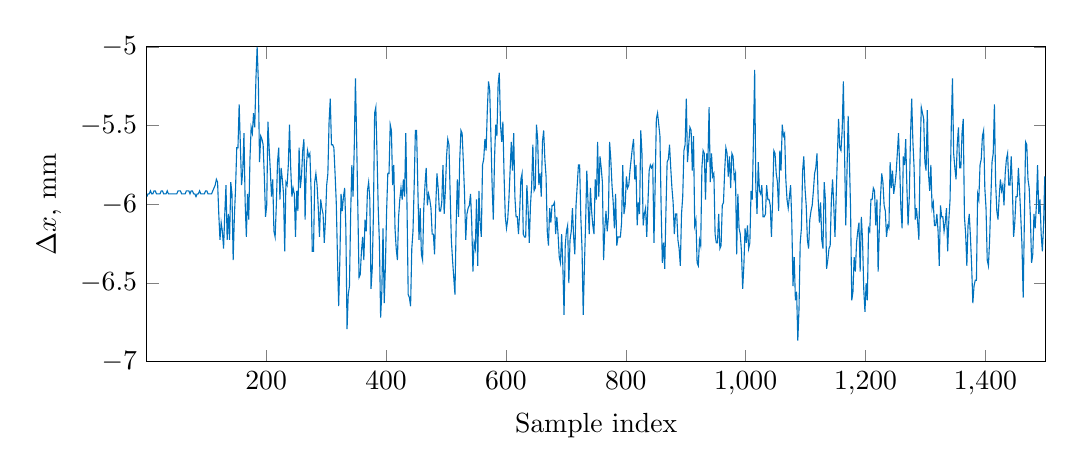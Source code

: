 % This file was created by matlab2tikz.
% Minimal pgfplots version: 1.3
%
\definecolor{mycolor1}{rgb}{0.0,0.447,0.741}%
%
\begin{tikzpicture}

\begin{axis}[%
width=11.411cm,
height=4cm,
at={(0cm,0cm)},
scale only axis,
xmin=1,
xmax=1500,
xlabel={Sample index},
ymin=-7,
ymax=-4.999,
ylabel={$\Delta x$, mm},
legend style={legend cell align=left,align=left,draw=white!15!black}
]
\addplot [color=mycolor1,solid,forget plot]
  table[row sep=crcr]{%
1	-5.951\\
3	-5.933\\
5	-5.933\\
7	-5.914\\
9	-5.933\\
11	-5.933\\
13	-5.914\\
15	-5.914\\
17	-5.933\\
19	-5.933\\
21	-5.933\\
23	-5.933\\
25	-5.914\\
27	-5.914\\
29	-5.933\\
31	-5.933\\
33	-5.933\\
35	-5.914\\
37	-5.933\\
39	-5.933\\
41	-5.933\\
43	-5.933\\
45	-5.933\\
47	-5.933\\
49	-5.933\\
51	-5.933\\
53	-5.914\\
55	-5.914\\
57	-5.914\\
59	-5.933\\
61	-5.933\\
63	-5.933\\
65	-5.933\\
67	-5.914\\
69	-5.914\\
71	-5.914\\
73	-5.933\\
75	-5.914\\
77	-5.914\\
79	-5.933\\
81	-5.933\\
83	-5.951\\
85	-5.933\\
87	-5.933\\
89	-5.914\\
91	-5.933\\
93	-5.933\\
95	-5.933\\
97	-5.933\\
99	-5.914\\
101	-5.914\\
103	-5.933\\
105	-5.933\\
107	-5.933\\
109	-5.933\\
111	-5.914\\
113	-5.896\\
115	-5.878\\
117	-5.841\\
119	-5.859\\
121	-6.061\\
123	-6.226\\
125	-6.116\\
127	-6.171\\
129	-6.281\\
131	-6.061\\
133	-5.878\\
135	-6.226\\
137	-6.061\\
139	-6.226\\
141	-5.859\\
143	-5.933\\
145	-6.354\\
147	-6.079\\
149	-5.896\\
151	-5.64\\
153	-5.64\\
155	-5.365\\
157	-5.621\\
159	-5.878\\
161	-5.786\\
163	-5.548\\
165	-5.988\\
167	-6.207\\
169	-5.933\\
171	-6.097\\
173	-5.713\\
175	-5.511\\
177	-5.548\\
179	-5.42\\
181	-5.511\\
183	-5.2\\
185	-4.999\\
187	-5.219\\
189	-5.731\\
191	-5.566\\
193	-5.585\\
195	-5.621\\
197	-5.823\\
199	-6.079\\
201	-6.006\\
203	-5.475\\
205	-5.64\\
207	-5.786\\
209	-5.951\\
211	-5.841\\
213	-6.171\\
215	-6.207\\
217	-6.006\\
219	-5.731\\
221	-5.64\\
223	-5.969\\
225	-5.768\\
227	-5.841\\
229	-5.933\\
231	-6.299\\
233	-5.859\\
235	-5.878\\
237	-5.75\\
239	-5.493\\
241	-5.768\\
243	-5.951\\
245	-5.896\\
247	-5.933\\
249	-6.207\\
251	-5.914\\
253	-6.042\\
255	-5.64\\
257	-5.896\\
259	-5.823\\
261	-5.658\\
263	-5.585\\
265	-6.097\\
267	-5.768\\
269	-5.658\\
271	-5.695\\
273	-5.676\\
275	-5.914\\
277	-6.299\\
279	-6.299\\
281	-5.859\\
283	-5.804\\
285	-5.878\\
287	-6.024\\
289	-6.207\\
291	-5.969\\
293	-6.024\\
295	-6.061\\
297	-6.244\\
299	-6.097\\
301	-5.878\\
303	-5.804\\
305	-5.475\\
307	-5.328\\
309	-5.621\\
311	-5.621\\
313	-5.64\\
315	-5.804\\
317	-5.988\\
319	-6.335\\
321	-6.647\\
323	-6.354\\
325	-5.933\\
327	-6.042\\
329	-5.951\\
331	-5.896\\
333	-6.152\\
335	-6.793\\
337	-6.573\\
339	-6.519\\
341	-6.061\\
343	-5.75\\
345	-5.951\\
347	-5.64\\
349	-5.2\\
351	-5.585\\
353	-6.024\\
355	-6.464\\
357	-6.445\\
359	-6.299\\
361	-6.207\\
363	-6.354\\
365	-6.097\\
367	-6.171\\
369	-5.914\\
371	-5.859\\
373	-5.969\\
375	-6.537\\
377	-6.409\\
379	-6.061\\
381	-5.42\\
383	-5.383\\
385	-5.676\\
387	-6.024\\
389	-6.244\\
391	-6.72\\
393	-6.555\\
395	-6.152\\
397	-6.628\\
399	-6.39\\
401	-6.042\\
403	-5.804\\
405	-5.804\\
407	-5.493\\
409	-5.53\\
411	-5.878\\
413	-5.75\\
415	-6.152\\
417	-6.281\\
419	-6.354\\
421	-6.079\\
423	-5.969\\
425	-5.896\\
427	-5.969\\
429	-5.841\\
431	-5.951\\
433	-5.548\\
435	-6.006\\
437	-6.573\\
439	-6.592\\
441	-6.647\\
443	-6.281\\
445	-6.171\\
447	-5.878\\
449	-5.53\\
451	-5.53\\
453	-5.878\\
455	-6.226\\
457	-6.024\\
459	-6.317\\
461	-6.354\\
463	-6.024\\
465	-5.878\\
467	-5.768\\
469	-6.006\\
471	-5.933\\
473	-5.969\\
475	-6.024\\
477	-6.189\\
479	-6.189\\
481	-6.317\\
483	-6.006\\
485	-5.804\\
487	-5.896\\
489	-6.042\\
491	-6.042\\
493	-5.988\\
495	-5.75\\
497	-6.061\\
499	-5.914\\
501	-5.695\\
503	-5.585\\
505	-5.621\\
507	-5.933\\
509	-6.226\\
511	-6.354\\
513	-6.464\\
515	-6.573\\
517	-6.134\\
519	-5.841\\
521	-6.079\\
523	-5.713\\
525	-5.53\\
527	-5.548\\
529	-5.731\\
531	-5.933\\
533	-6.226\\
535	-6.061\\
537	-6.024\\
539	-6.006\\
541	-5.933\\
543	-6.116\\
545	-6.427\\
547	-6.244\\
549	-6.281\\
551	-5.969\\
553	-6.39\\
555	-5.914\\
557	-6.116\\
559	-6.207\\
561	-5.75\\
563	-5.713\\
565	-5.585\\
567	-5.658\\
569	-5.402\\
571	-5.219\\
573	-5.273\\
575	-5.566\\
577	-5.878\\
579	-6.097\\
581	-5.713\\
583	-5.493\\
585	-5.566\\
587	-5.237\\
589	-5.164\\
591	-5.493\\
593	-5.603\\
595	-5.475\\
597	-5.823\\
599	-6.079\\
601	-6.152\\
603	-6.097\\
605	-5.969\\
607	-5.786\\
609	-5.603\\
611	-5.786\\
613	-5.548\\
615	-5.951\\
617	-6.079\\
619	-6.079\\
621	-6.189\\
623	-6.042\\
625	-5.841\\
627	-5.804\\
629	-6.189\\
631	-6.207\\
633	-6.207\\
635	-5.878\\
637	-6.024\\
639	-6.244\\
641	-6.006\\
643	-5.878\\
645	-5.621\\
647	-5.914\\
649	-5.896\\
651	-5.493\\
653	-5.585\\
655	-5.878\\
657	-5.804\\
659	-5.951\\
661	-5.603\\
663	-5.53\\
665	-5.713\\
667	-5.823\\
669	-6.171\\
671	-6.262\\
673	-6.024\\
675	-6.116\\
677	-6.006\\
679	-6.006\\
681	-5.988\\
683	-6.189\\
685	-6.079\\
687	-6.189\\
689	-6.335\\
691	-6.372\\
693	-6.189\\
695	-6.39\\
697	-6.702\\
699	-6.262\\
701	-6.171\\
703	-6.134\\
705	-6.5\\
707	-6.226\\
709	-6.171\\
711	-6.024\\
713	-6.207\\
715	-6.317\\
717	-6.006\\
719	-5.878\\
721	-5.75\\
723	-5.75\\
725	-6.079\\
727	-6.281\\
729	-6.702\\
731	-6.39\\
733	-6.116\\
735	-5.786\\
737	-5.988\\
739	-6.189\\
741	-5.896\\
743	-6.042\\
745	-6.134\\
747	-6.189\\
749	-5.841\\
751	-5.969\\
753	-5.603\\
755	-5.951\\
757	-5.695\\
759	-5.768\\
761	-5.859\\
763	-6.354\\
765	-6.152\\
767	-6.042\\
769	-6.171\\
771	-6.079\\
773	-5.603\\
775	-5.713\\
777	-5.878\\
779	-5.988\\
781	-6.152\\
783	-5.933\\
785	-6.262\\
787	-6.207\\
789	-6.207\\
791	-6.207\\
793	-6.116\\
795	-5.75\\
797	-6.061\\
799	-6.006\\
801	-5.823\\
803	-5.896\\
805	-5.878\\
807	-5.786\\
809	-5.713\\
811	-5.64\\
813	-5.585\\
815	-5.841\\
817	-5.75\\
819	-6.134\\
821	-5.988\\
823	-6.061\\
825	-5.53\\
827	-5.676\\
829	-6.134\\
831	-6.061\\
833	-6.024\\
835	-6.207\\
837	-5.988\\
839	-5.786\\
841	-5.75\\
843	-5.768\\
845	-5.75\\
847	-6.244\\
849	-5.878\\
851	-5.457\\
853	-5.42\\
855	-5.493\\
857	-5.566\\
859	-6.024\\
861	-6.372\\
863	-6.244\\
865	-6.409\\
867	-6.042\\
869	-5.731\\
871	-5.713\\
873	-5.621\\
875	-5.768\\
877	-5.896\\
879	-5.988\\
881	-6.189\\
883	-6.061\\
885	-6.061\\
887	-6.226\\
889	-6.281\\
891	-6.39\\
893	-6.061\\
895	-5.951\\
897	-5.658\\
899	-5.621\\
901	-5.328\\
903	-5.731\\
905	-5.621\\
907	-5.511\\
909	-5.53\\
911	-5.786\\
913	-5.566\\
915	-6.134\\
917	-6.097\\
919	-6.372\\
921	-6.39\\
923	-6.226\\
925	-6.262\\
927	-5.768\\
929	-5.658\\
931	-5.676\\
933	-5.969\\
935	-5.676\\
937	-5.731\\
939	-5.383\\
941	-5.859\\
943	-5.676\\
945	-5.823\\
947	-5.804\\
949	-6.189\\
951	-6.244\\
953	-6.244\\
955	-6.061\\
957	-6.281\\
959	-6.262\\
961	-6.006\\
963	-5.988\\
965	-5.786\\
967	-5.64\\
969	-5.676\\
971	-5.823\\
973	-5.695\\
975	-5.896\\
977	-5.676\\
979	-5.695\\
981	-5.841\\
983	-5.804\\
985	-6.317\\
987	-5.933\\
989	-6.152\\
991	-6.189\\
993	-6.299\\
995	-6.537\\
997	-6.39\\
999	-6.152\\
1001	-6.244\\
1003	-6.134\\
1005	-6.281\\
1007	-6.244\\
1009	-5.914\\
1011	-5.969\\
1013	-5.585\\
1015	-5.145\\
1017	-5.896\\
1019	-6.061\\
1021	-5.731\\
1023	-5.914\\
1025	-5.933\\
1027	-5.878\\
1029	-6.079\\
1031	-6.079\\
1033	-6.061\\
1035	-5.878\\
1037	-5.969\\
1039	-5.969\\
1041	-6.006\\
1043	-6.207\\
1045	-5.969\\
1047	-5.658\\
1049	-5.676\\
1051	-5.804\\
1053	-5.859\\
1055	-6.042\\
1057	-5.658\\
1059	-5.786\\
1061	-5.493\\
1063	-5.566\\
1065	-5.548\\
1067	-5.841\\
1069	-5.969\\
1071	-6.024\\
1073	-5.951\\
1075	-5.878\\
1077	-6.116\\
1079	-6.519\\
1081	-6.335\\
1083	-6.61\\
1085	-6.555\\
1087	-6.866\\
1089	-6.665\\
1091	-6.244\\
1093	-6.152\\
1095	-5.786\\
1097	-5.695\\
1099	-5.896\\
1101	-6.006\\
1103	-6.226\\
1105	-6.281\\
1107	-6.097\\
1109	-6.042\\
1111	-6.006\\
1113	-5.914\\
1115	-5.804\\
1117	-5.768\\
1119	-5.676\\
1121	-5.969\\
1123	-6.116\\
1125	-5.988\\
1127	-6.226\\
1129	-6.281\\
1131	-5.859\\
1133	-5.969\\
1135	-6.409\\
1137	-6.354\\
1139	-6.281\\
1141	-6.262\\
1143	-5.969\\
1145	-5.841\\
1147	-6.006\\
1149	-6.207\\
1151	-5.951\\
1153	-5.695\\
1155	-5.457\\
1157	-5.64\\
1159	-5.658\\
1161	-5.53\\
1163	-5.219\\
1165	-5.676\\
1167	-6.134\\
1169	-5.804\\
1171	-5.438\\
1173	-5.713\\
1175	-6.024\\
1177	-6.61\\
1179	-6.555\\
1181	-6.335\\
1183	-6.427\\
1185	-6.244\\
1187	-6.171\\
1189	-6.116\\
1191	-6.427\\
1193	-6.079\\
1195	-6.226\\
1197	-6.537\\
1199	-6.683\\
1201	-6.5\\
1203	-6.61\\
1205	-6.152\\
1207	-6.171\\
1209	-5.969\\
1211	-5.969\\
1213	-5.896\\
1215	-5.914\\
1217	-6.134\\
1219	-5.969\\
1221	-6.427\\
1223	-6.152\\
1225	-5.951\\
1227	-5.804\\
1229	-5.859\\
1231	-6.006\\
1233	-6.042\\
1235	-6.207\\
1237	-6.134\\
1239	-6.152\\
1241	-5.731\\
1243	-5.896\\
1245	-5.786\\
1247	-5.933\\
1249	-5.878\\
1251	-5.804\\
1253	-5.676\\
1255	-5.548\\
1257	-5.768\\
1259	-6.024\\
1261	-6.152\\
1263	-5.695\\
1265	-5.75\\
1267	-5.585\\
1269	-5.896\\
1271	-6.134\\
1273	-5.951\\
1275	-5.566\\
1277	-5.328\\
1279	-5.603\\
1281	-5.768\\
1283	-6.097\\
1285	-6.024\\
1287	-6.116\\
1289	-6.226\\
1291	-5.695\\
1293	-5.383\\
1295	-5.42\\
1297	-5.457\\
1299	-5.731\\
1301	-5.786\\
1303	-5.402\\
1305	-5.804\\
1307	-5.914\\
1309	-5.75\\
1311	-6.024\\
1313	-5.988\\
1315	-6.134\\
1317	-6.134\\
1319	-6.061\\
1321	-6.171\\
1323	-6.39\\
1325	-6.006\\
1327	-6.079\\
1329	-6.079\\
1331	-6.171\\
1333	-6.116\\
1335	-6.024\\
1337	-6.299\\
1339	-6.097\\
1341	-5.969\\
1343	-5.511\\
1345	-5.2\\
1347	-5.676\\
1349	-5.768\\
1351	-5.841\\
1353	-5.621\\
1355	-5.511\\
1357	-5.768\\
1359	-5.768\\
1361	-5.548\\
1363	-5.457\\
1365	-6.079\\
1367	-6.189\\
1369	-6.39\\
1371	-6.134\\
1373	-6.061\\
1375	-6.207\\
1377	-6.39\\
1379	-6.628\\
1381	-6.519\\
1383	-6.482\\
1385	-6.482\\
1387	-5.933\\
1389	-5.969\\
1391	-5.75\\
1393	-5.713\\
1395	-5.566\\
1397	-5.53\\
1399	-5.896\\
1401	-6.024\\
1403	-6.354\\
1405	-6.39\\
1407	-6.226\\
1409	-5.969\\
1411	-5.731\\
1413	-5.676\\
1415	-5.365\\
1417	-5.859\\
1419	-6.042\\
1421	-6.097\\
1423	-5.951\\
1425	-5.841\\
1427	-5.914\\
1429	-5.878\\
1431	-6.006\\
1433	-5.804\\
1435	-5.713\\
1437	-5.676\\
1439	-5.878\\
1441	-5.878\\
1443	-5.695\\
1445	-5.896\\
1447	-6.207\\
1449	-6.116\\
1451	-5.951\\
1453	-5.951\\
1455	-5.768\\
1457	-5.914\\
1459	-6.079\\
1461	-6.262\\
1463	-6.592\\
1465	-6.097\\
1467	-5.603\\
1469	-5.621\\
1471	-5.841\\
1473	-5.896\\
1475	-6.079\\
1477	-6.372\\
1479	-6.317\\
1481	-6.061\\
1483	-6.152\\
1485	-6.006\\
1487	-5.75\\
1489	-6.061\\
1491	-5.969\\
1493	-6.189\\
1495	-6.299\\
1497	-6.134\\
1499	-5.823\\
1501	-6.281\\
};
\end{axis}
\end{tikzpicture}%